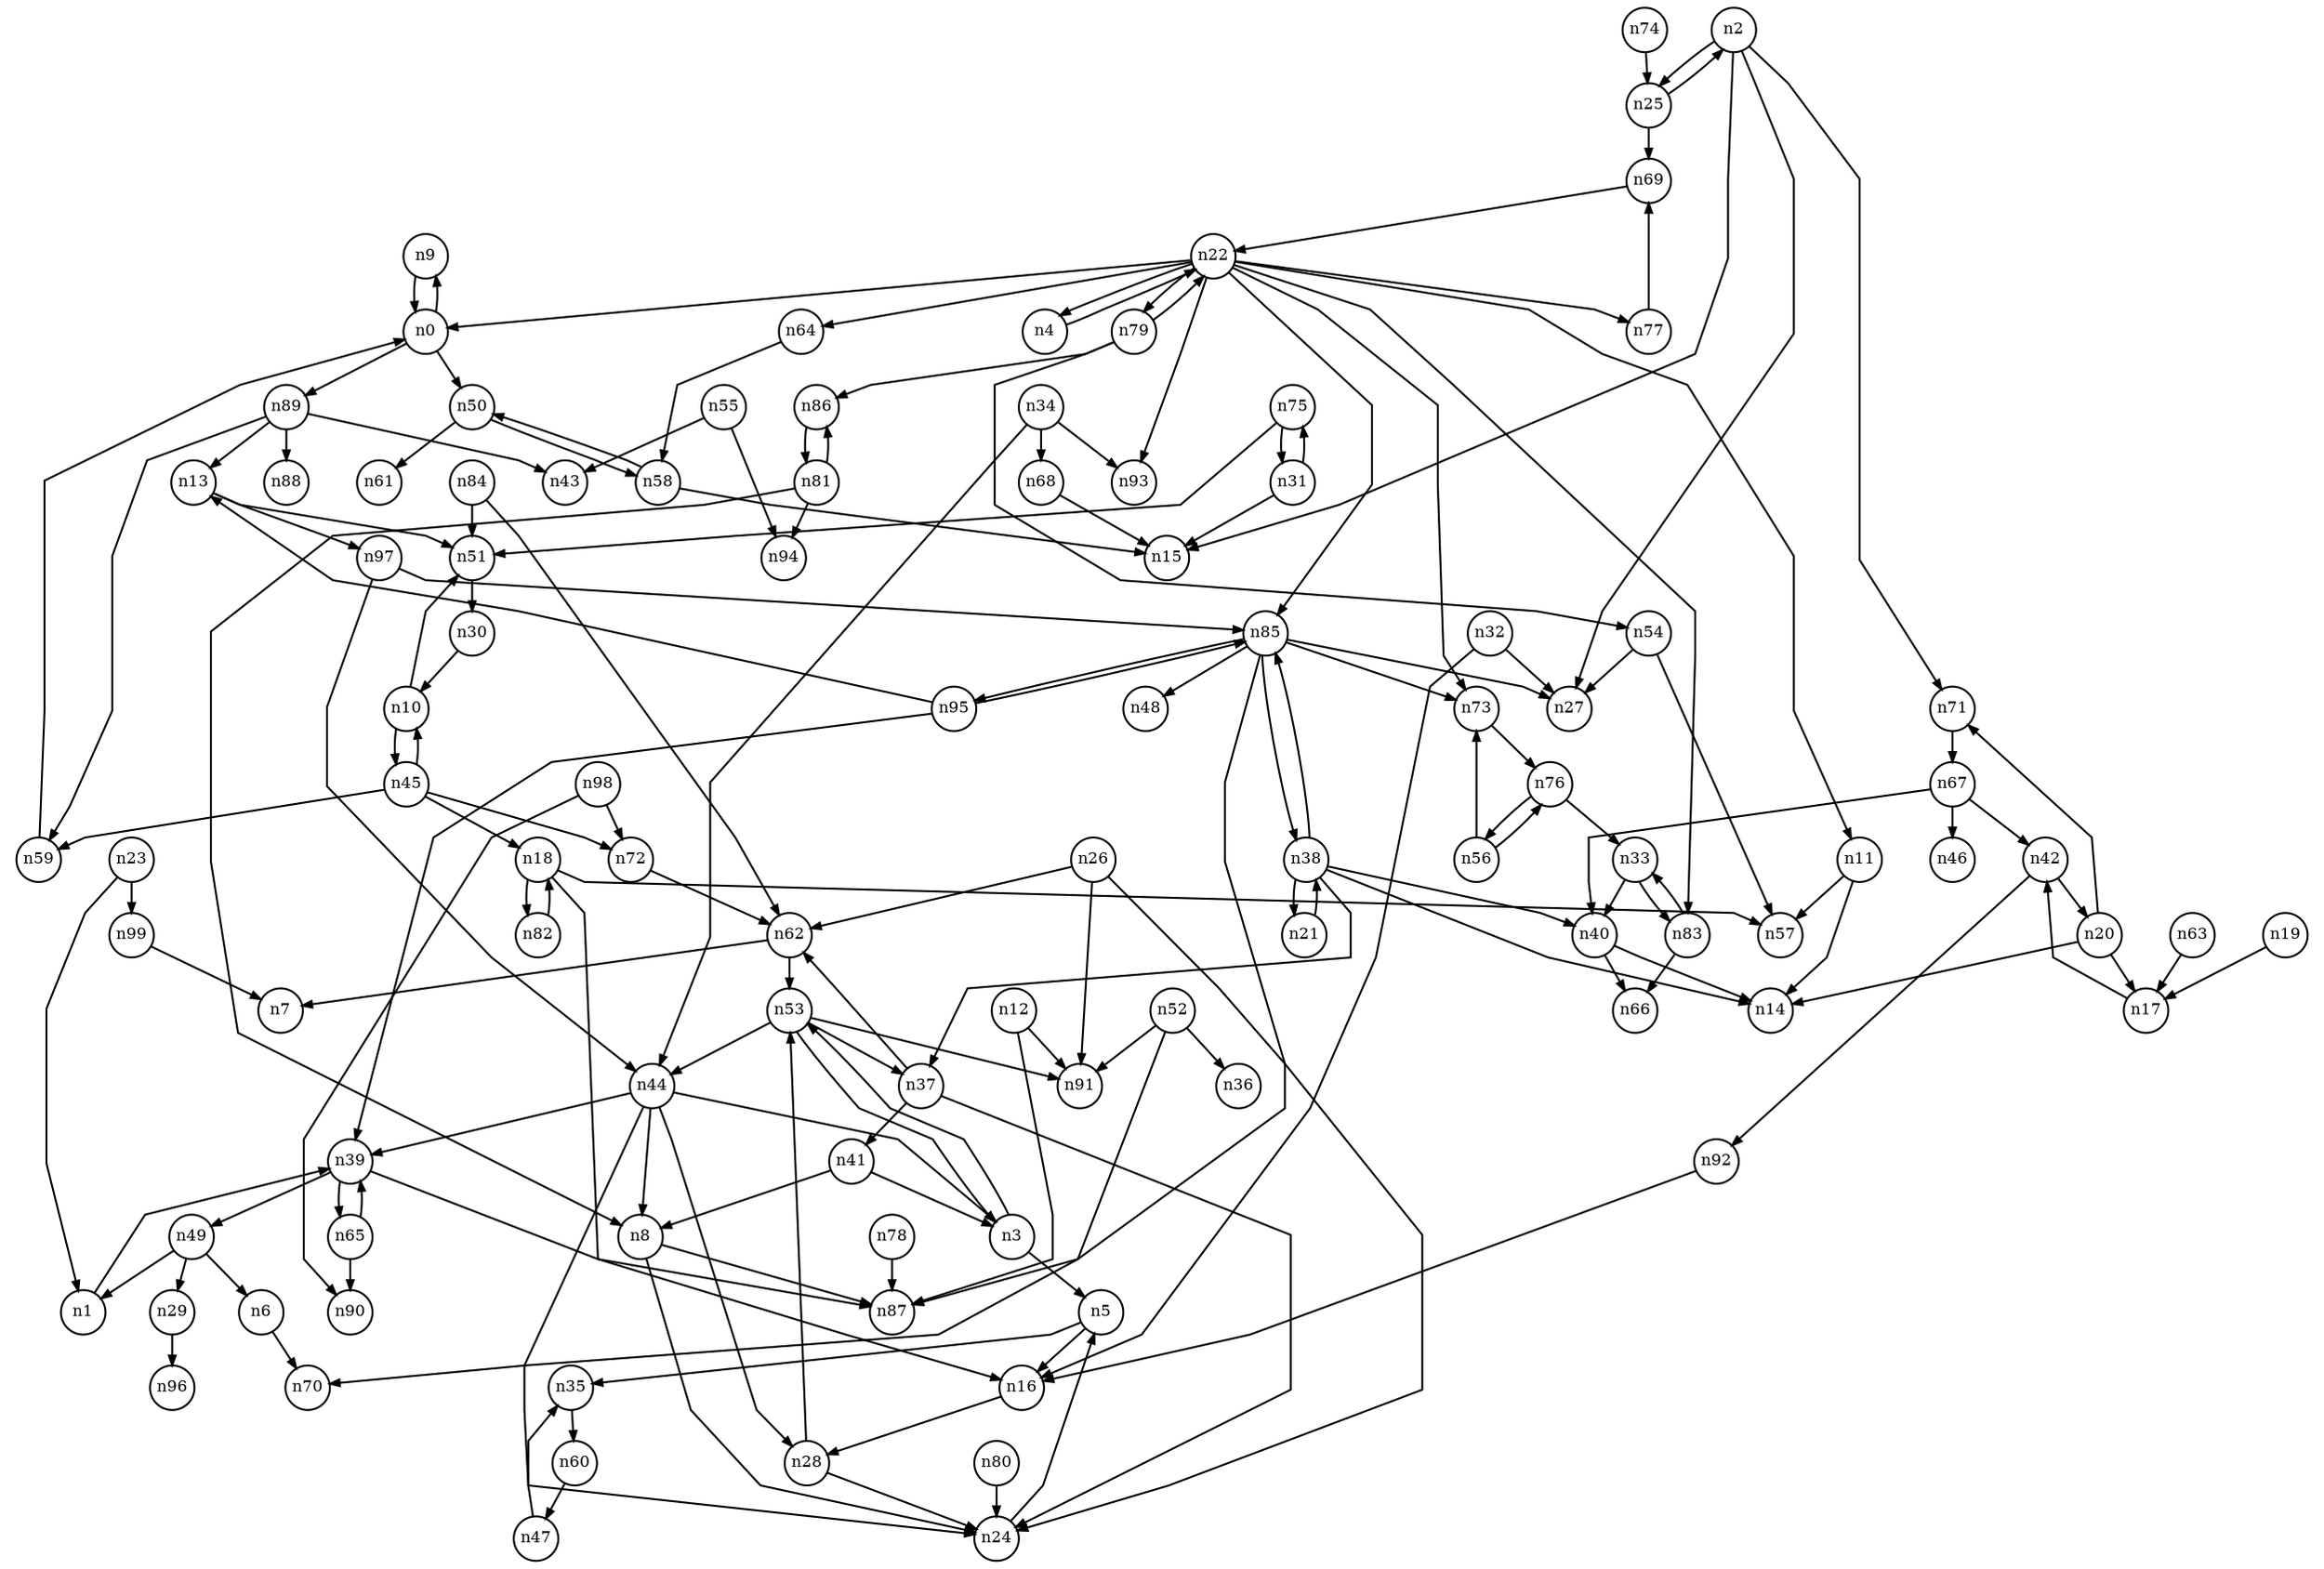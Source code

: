 digraph G{
splines=polyline;
ranksep=0.22;
nodesep=0.22;
nodesize=0.32;
fontsize=8
edge [arrowsize=0.5]
node [fontsize=8 shape=circle width=0.32 fixedsize=shape];

n9 -> n0
n0 -> n9
n0 -> n50
n0 -> n89
n50 -> n58
n50 -> n61
n89 -> n13
n89 -> n43
n89 -> n59
n89 -> n88
n39 -> n65
n39 -> n87
n39 -> n49
n1 -> n39
n2 -> n15
n2 -> n25
n2 -> n27
n2 -> n71
n25 -> n69
n25 -> n2
n71 -> n67
n5 -> n16
n5 -> n35
n3 -> n5
n3 -> n53
n53 -> n37
n53 -> n44
n53 -> n91
n53 -> n3
n16 -> n28
n35 -> n60
n6 -> n70
n24 -> n5
n8 -> n24
n8 -> n87
n51 -> n30
n10 -> n51
n10 -> n45
n11 -> n14
n11 -> n57
n12 -> n87
n12 -> n91
n13 -> n51
n13 -> n97
n28 -> n24
n28 -> n53
n18 -> n16
n18 -> n57
n18 -> n82
n17 -> n42
n19 -> n17
n20 -> n14
n20 -> n17
n20 -> n71
n22 -> n0
n22 -> n4
n22 -> n11
n22 -> n64
n22 -> n73
n22 -> n77
n22 -> n79
n22 -> n83
n22 -> n85
n22 -> n93
n4 -> n22
n64 -> n58
n73 -> n76
n77 -> n69
n79 -> n54
n79 -> n86
n79 -> n22
n83 -> n66
n83 -> n33
n85 -> n27
n85 -> n48
n85 -> n73
n85 -> n87
n85 -> n95
n85 -> n38
n23 -> n1
n23 -> n99
n99 -> n7
n69 -> n22
n26 -> n24
n26 -> n62
n26 -> n91
n62 -> n7
n62 -> n53
n29 -> n96
n30 -> n10
n31 -> n15
n31 -> n75
n32 -> n16
n32 -> n27
n40 -> n14
n40 -> n66
n33 -> n40
n33 -> n83
n44 -> n8
n44 -> n24
n44 -> n28
n44 -> n39
n44 -> n3
n34 -> n44
n34 -> n68
n34 -> n93
n68 -> n15
n60 -> n47
n37 -> n24
n37 -> n41
n37 -> n62
n41 -> n8
n41 -> n3
n38 -> n14
n38 -> n21
n38 -> n37
n38 -> n40
n38 -> n85
n21 -> n38
n65 -> n90
n65 -> n39
n42 -> n20
n42 -> n92
n92 -> n16
n45 -> n10
n45 -> n18
n45 -> n59
n45 -> n72
n59 -> n0
n72 -> n62
n47 -> n35
n49 -> n1
n49 -> n6
n49 -> n29
n58 -> n15
n58 -> n50
n52 -> n36
n52 -> n70
n52 -> n91
n54 -> n27
n54 -> n57
n55 -> n43
n55 -> n94
n56 -> n73
n56 -> n76
n63 -> n17
n67 -> n40
n67 -> n42
n67 -> n46
n74 -> n25
n75 -> n31
n75 -> n51
n76 -> n33
n76 -> n56
n78 -> n87
n86 -> n81
n80 -> n24
n81 -> n8
n81 -> n86
n81 -> n94
n82 -> n18
n84 -> n51
n84 -> n62
n95 -> n13
n95 -> n39
n95 -> n85
n97 -> n44
n97 -> n85
n98 -> n72
n98 -> n90
}
